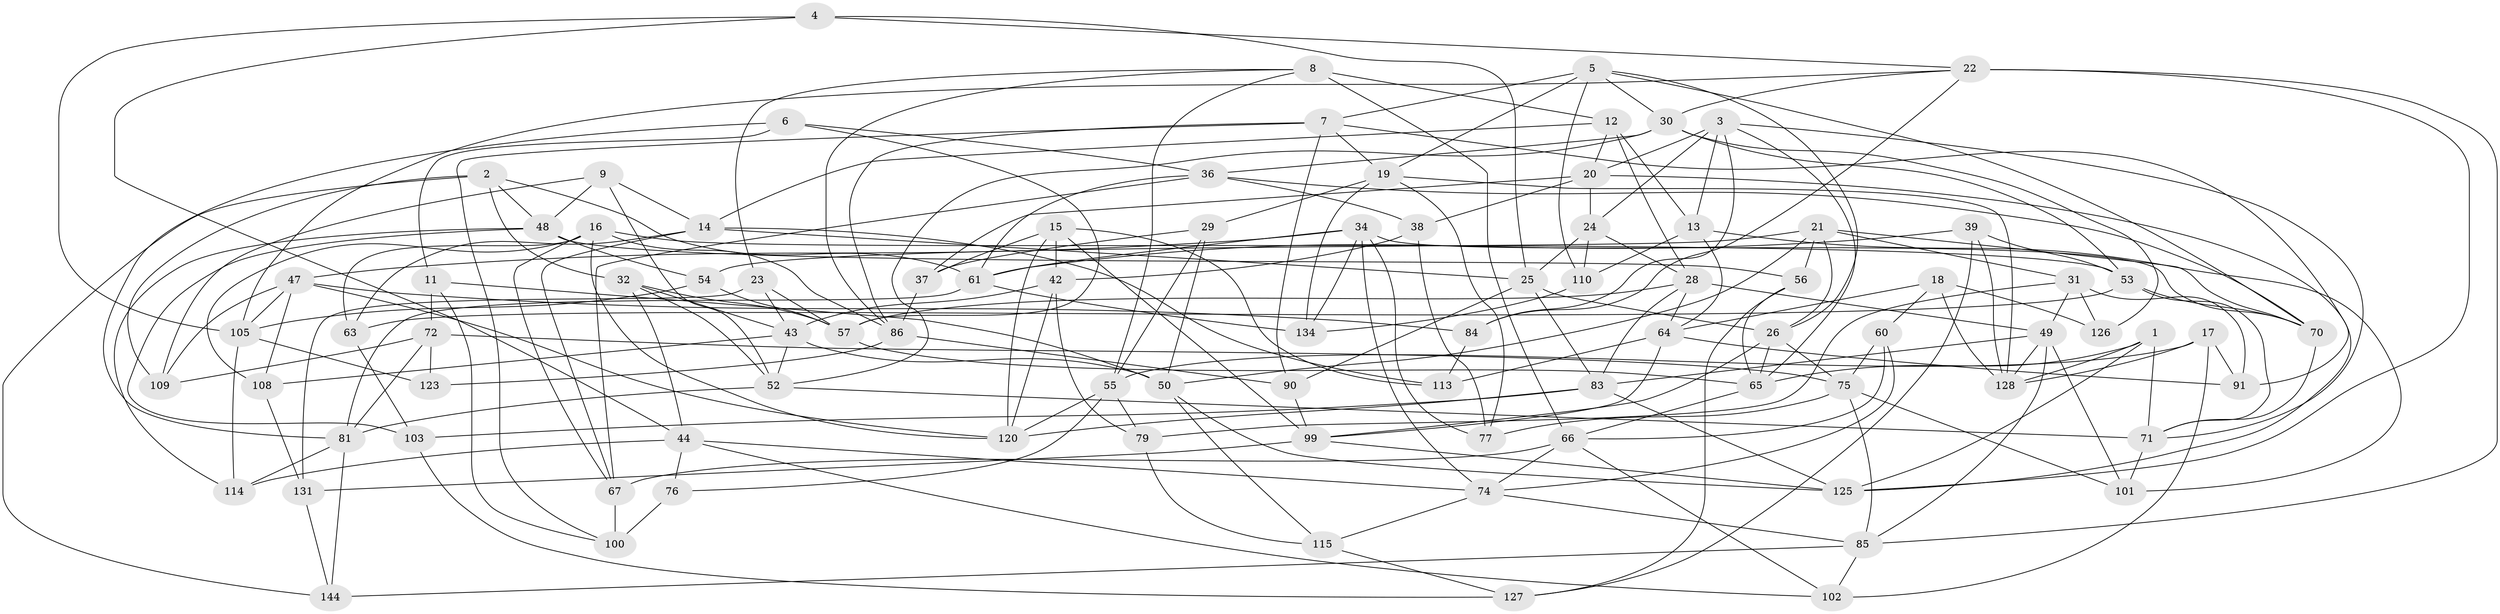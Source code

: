 // Generated by graph-tools (version 1.1) at 2025/52/02/27/25 19:52:28]
// undirected, 91 vertices, 228 edges
graph export_dot {
graph [start="1"]
  node [color=gray90,style=filled];
  1;
  2 [super="+95"];
  3 [super="+141"];
  4;
  5 [super="+40"];
  6;
  7 [super="+35"];
  8 [super="+10"];
  9;
  11;
  12 [super="+124"];
  13 [super="+59"];
  14 [super="+27"];
  15 [super="+122"];
  16 [super="+92"];
  17;
  18;
  19 [super="+106"];
  20 [super="+69"];
  21 [super="+137"];
  22 [super="+46"];
  23;
  24 [super="+142"];
  25 [super="+96"];
  26 [super="+33"];
  28 [super="+93"];
  29;
  30 [super="+88"];
  31 [super="+104"];
  32 [super="+73"];
  34 [super="+45"];
  36 [super="+41"];
  37;
  38;
  39;
  42 [super="+51"];
  43 [super="+119"];
  44 [super="+87"];
  47 [super="+136"];
  48 [super="+140"];
  49 [super="+58"];
  50 [super="+68"];
  52 [super="+111"];
  53 [super="+62"];
  54;
  55 [super="+89"];
  56;
  57 [super="+135"];
  60;
  61 [super="+78"];
  63;
  64 [super="+130"];
  65 [super="+97"];
  66 [super="+112"];
  67 [super="+80"];
  70 [super="+121"];
  71 [super="+98"];
  72 [super="+118"];
  74 [super="+82"];
  75 [super="+143"];
  76;
  77;
  79;
  81 [super="+139"];
  83 [super="+107"];
  84;
  85 [super="+94"];
  86 [super="+138"];
  90;
  91;
  99 [super="+132"];
  100 [super="+117"];
  101;
  102;
  103;
  105 [super="+133"];
  108;
  109;
  110 [super="+116"];
  113;
  114;
  115;
  120 [super="+145"];
  123;
  125 [super="+129"];
  126;
  127;
  128 [super="+146"];
  131;
  134;
  144;
  1 -- 128;
  1 -- 65;
  1 -- 71;
  1 -- 125;
  2 -- 32 [weight=2];
  2 -- 109;
  2 -- 144;
  2 -- 48;
  2 -- 61;
  3 -- 65;
  3 -- 20;
  3 -- 84;
  3 -- 13;
  3 -- 71;
  3 -- 24;
  4 -- 22;
  4 -- 44;
  4 -- 105;
  4 -- 25;
  5 -- 19;
  5 -- 30;
  5 -- 110;
  5 -- 26;
  5 -- 70;
  5 -- 7;
  6 -- 36;
  6 -- 81;
  6 -- 57;
  6 -- 11;
  7 -- 91;
  7 -- 100;
  7 -- 90;
  7 -- 86;
  7 -- 19;
  8 -- 12 [weight=2];
  8 -- 23;
  8 -- 86;
  8 -- 66;
  8 -- 55;
  9 -- 109;
  9 -- 52;
  9 -- 48;
  9 -- 14;
  11 -- 50;
  11 -- 72;
  11 -- 100;
  12 -- 28;
  12 -- 13;
  12 -- 14;
  12 -- 20;
  13 -- 110 [weight=2];
  13 -- 64;
  13 -- 101;
  14 -- 67;
  14 -- 63;
  14 -- 113;
  14 -- 25;
  15 -- 37;
  15 -- 42 [weight=2];
  15 -- 113;
  15 -- 120;
  15 -- 99;
  16 -- 63;
  16 -- 108;
  16 -- 67;
  16 -- 86;
  16 -- 53;
  16 -- 120;
  17 -- 102;
  17 -- 91;
  17 -- 128;
  17 -- 55;
  18 -- 64;
  18 -- 60;
  18 -- 126;
  18 -- 128;
  19 -- 134;
  19 -- 128;
  19 -- 77;
  19 -- 29;
  20 -- 37;
  20 -- 24;
  20 -- 38;
  20 -- 125;
  21 -- 50;
  21 -- 70;
  21 -- 56;
  21 -- 54;
  21 -- 31;
  21 -- 26;
  22 -- 125;
  22 -- 85;
  22 -- 105;
  22 -- 84;
  22 -- 30;
  23 -- 131;
  23 -- 57;
  23 -- 43;
  24 -- 28;
  24 -- 110 [weight=2];
  24 -- 25;
  25 -- 26;
  25 -- 83;
  25 -- 90;
  26 -- 65;
  26 -- 99;
  26 -- 75;
  28 -- 64;
  28 -- 49;
  28 -- 83;
  28 -- 57;
  29 -- 37;
  29 -- 55;
  29 -- 50;
  30 -- 126;
  30 -- 36;
  30 -- 52;
  30 -- 53;
  31 -- 126 [weight=2];
  31 -- 79;
  31 -- 49;
  31 -- 91;
  32 -- 52;
  32 -- 43;
  32 -- 57;
  32 -- 44;
  34 -- 77;
  34 -- 61;
  34 -- 74;
  34 -- 134;
  34 -- 47;
  34 -- 70;
  36 -- 67;
  36 -- 61;
  36 -- 38;
  36 -- 70;
  37 -- 86;
  38 -- 42;
  38 -- 77;
  39 -- 127;
  39 -- 61;
  39 -- 128;
  39 -- 53;
  42 -- 120;
  42 -- 43;
  42 -- 79;
  43 -- 108;
  43 -- 52;
  43 -- 50;
  44 -- 114;
  44 -- 74;
  44 -- 76;
  44 -- 102;
  47 -- 108;
  47 -- 120;
  47 -- 109;
  47 -- 84;
  47 -- 105;
  48 -- 54;
  48 -- 103;
  48 -- 56;
  48 -- 114;
  49 -- 101;
  49 -- 128;
  49 -- 83;
  49 -- 85;
  50 -- 115;
  50 -- 125;
  52 -- 71;
  52 -- 81;
  53 -- 63;
  53 -- 71;
  53 -- 70;
  54 -- 105;
  54 -- 57;
  55 -- 76;
  55 -- 79;
  55 -- 120;
  56 -- 127;
  56 -- 65;
  57 -- 65;
  60 -- 74;
  60 -- 66;
  60 -- 75;
  61 -- 134;
  61 -- 81;
  63 -- 103;
  64 -- 113;
  64 -- 91;
  64 -- 99;
  65 -- 66;
  66 -- 102;
  66 -- 74;
  66 -- 67;
  67 -- 100 [weight=2];
  70 -- 71;
  71 -- 101;
  72 -- 123 [weight=2];
  72 -- 81;
  72 -- 109;
  72 -- 75;
  74 -- 115;
  74 -- 85;
  75 -- 77;
  75 -- 85;
  75 -- 101;
  76 -- 100 [weight=2];
  79 -- 115;
  81 -- 144;
  81 -- 114;
  83 -- 120;
  83 -- 103;
  83 -- 125;
  84 -- 113;
  85 -- 102;
  85 -- 144;
  86 -- 123;
  86 -- 90;
  90 -- 99;
  99 -- 131;
  99 -- 125;
  103 -- 127;
  105 -- 123;
  105 -- 114;
  108 -- 131;
  110 -- 134;
  115 -- 127;
  131 -- 144;
}
